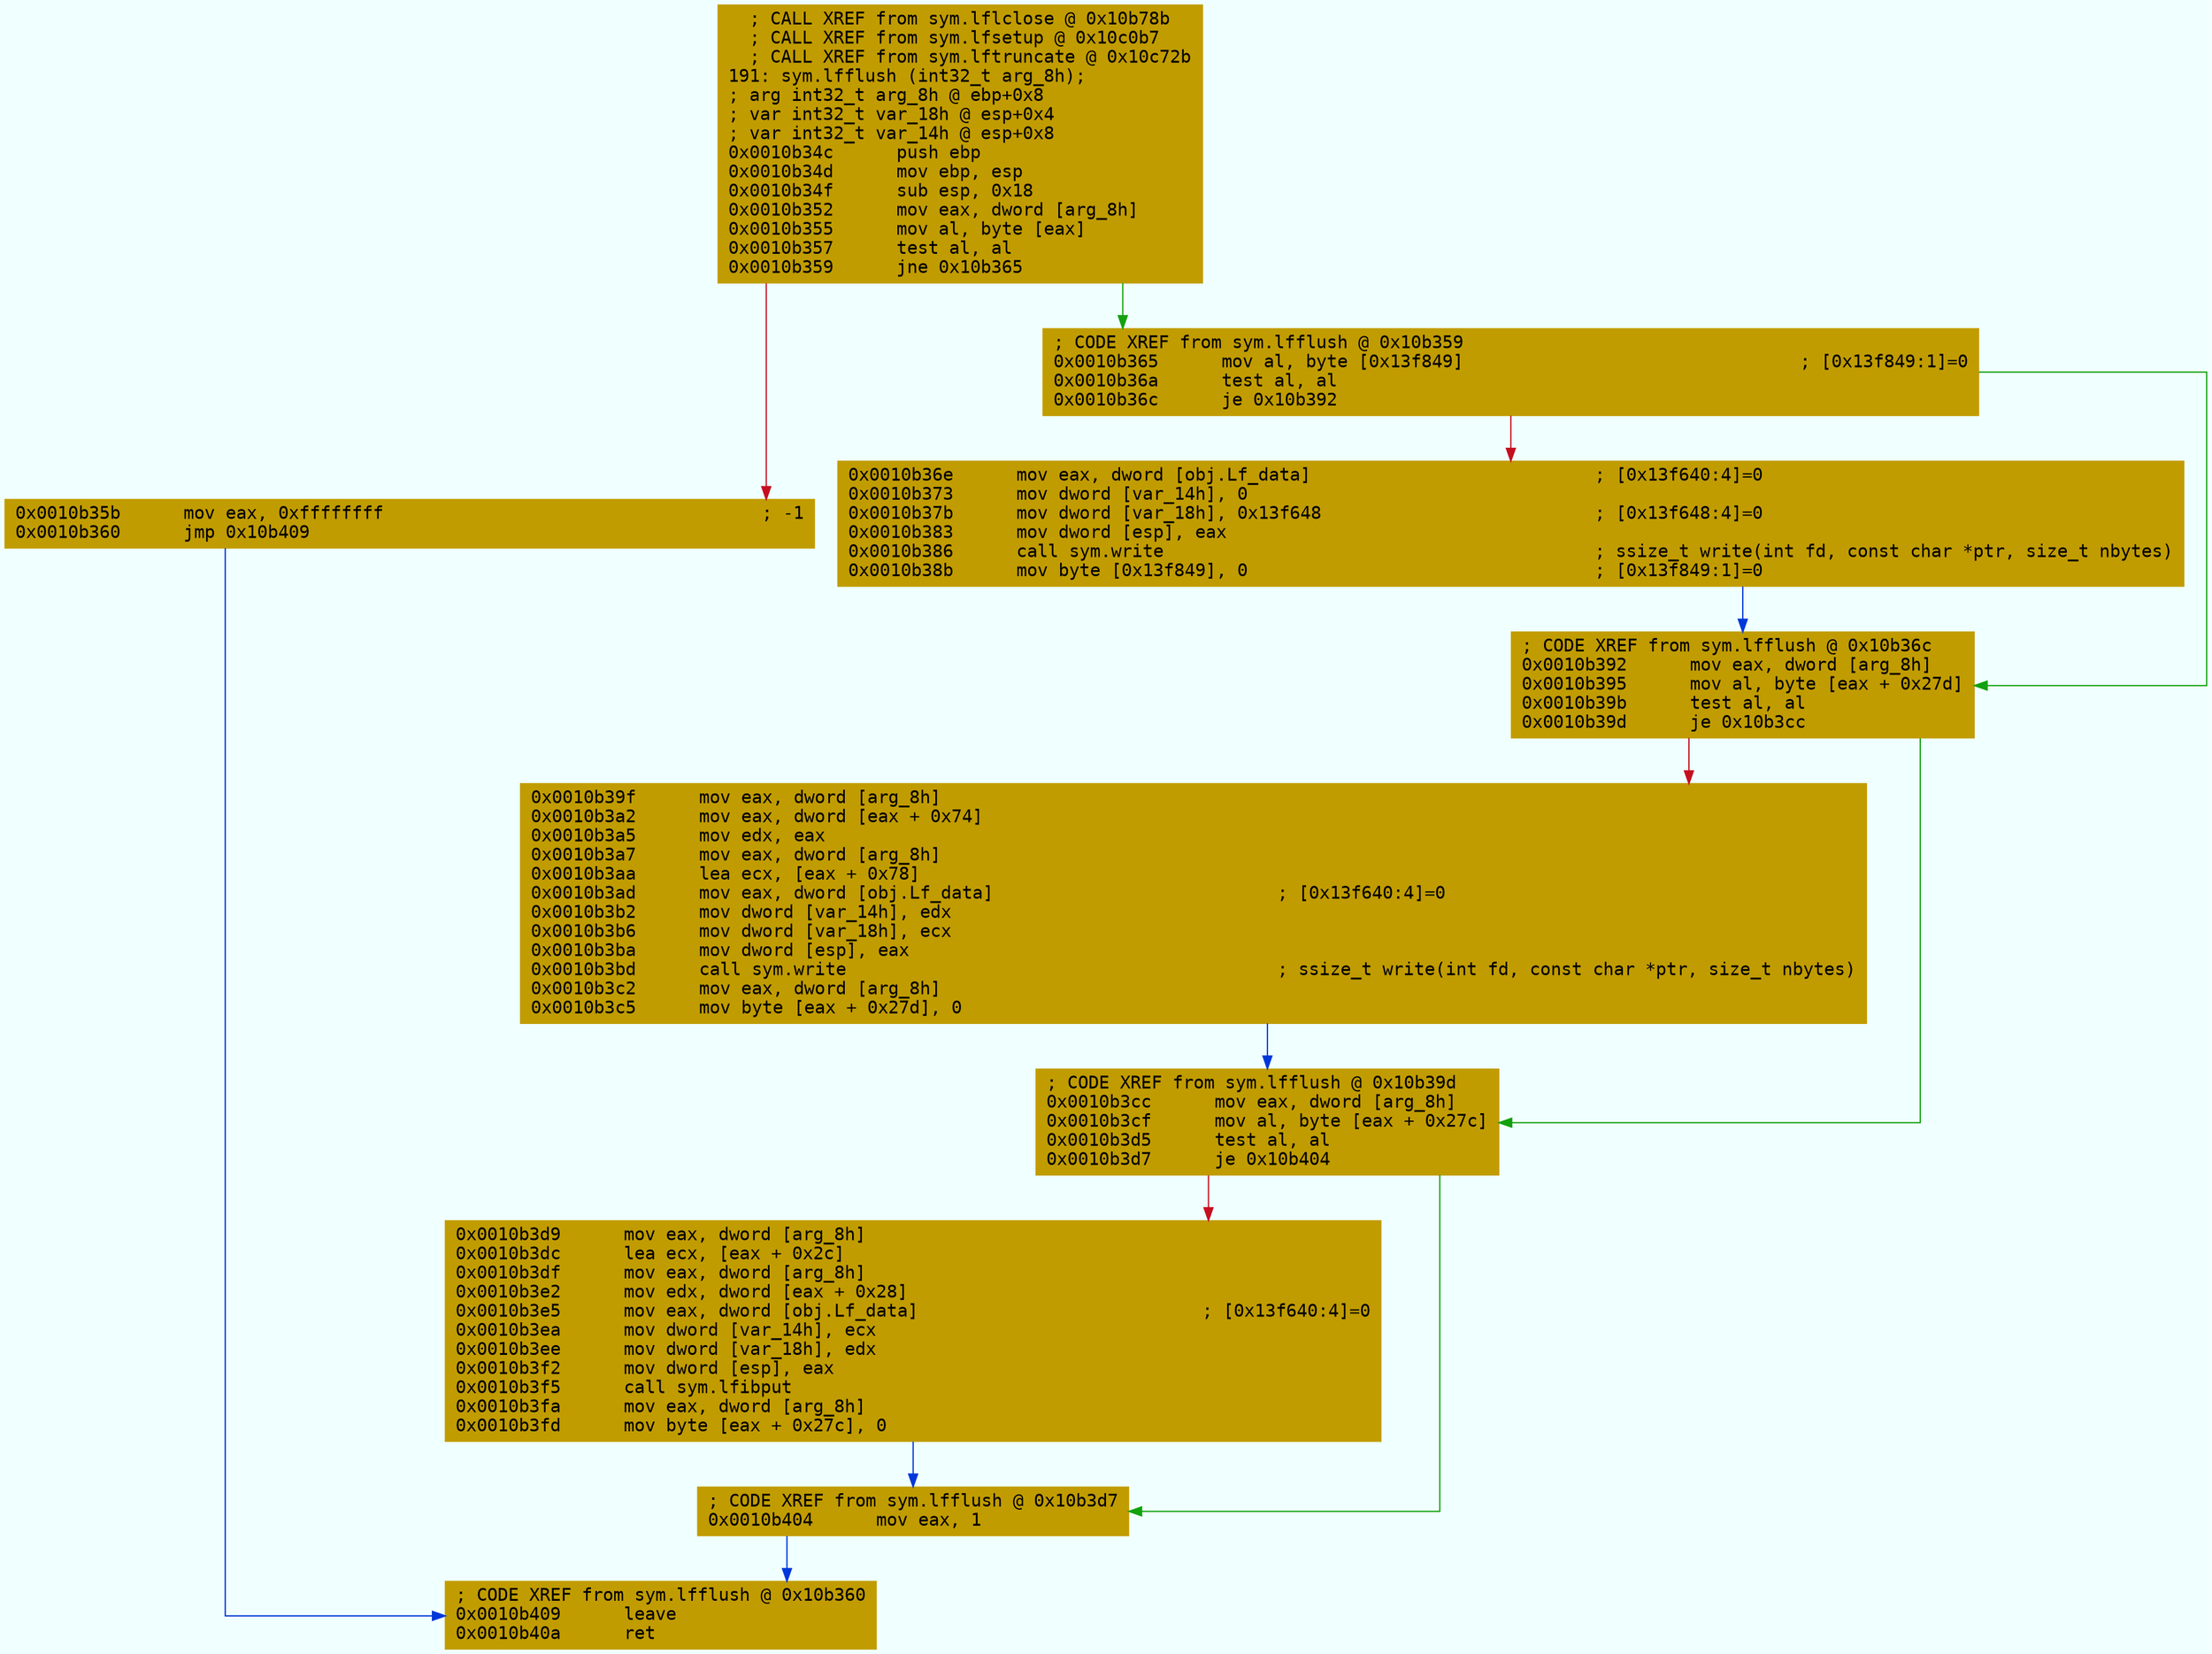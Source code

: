 digraph code {
	graph [bgcolor=azure fontsize=8 fontname="Courier" splines="ortho"];
	node [fillcolor=gray style=filled shape=box];
	edge [arrowhead="normal"];
	"0x0010b34c" [URL="sym.lfflush/0x0010b34c", fillcolor="#c19c00",color="#c19c00", fontname="Courier",label="  ; CALL XREF from sym.lflclose @ 0x10b78b\l  ; CALL XREF from sym.lfsetup @ 0x10c0b7\l  ; CALL XREF from sym.lftruncate @ 0x10c72b\l191: sym.lfflush (int32_t arg_8h);\l; arg int32_t arg_8h @ ebp+0x8\l; var int32_t var_18h @ esp+0x4\l; var int32_t var_14h @ esp+0x8\l0x0010b34c      push ebp\l0x0010b34d      mov ebp, esp\l0x0010b34f      sub esp, 0x18\l0x0010b352      mov eax, dword [arg_8h]\l0x0010b355      mov al, byte [eax]\l0x0010b357      test al, al\l0x0010b359      jne 0x10b365\l"]
	"0x0010b35b" [URL="sym.lfflush/0x0010b35b", fillcolor="#c19c00",color="#c19c00", fontname="Courier",label="0x0010b35b      mov eax, 0xffffffff                                    ; -1\l0x0010b360      jmp 0x10b409\l"]
	"0x0010b365" [URL="sym.lfflush/0x0010b365", fillcolor="#c19c00",color="#c19c00", fontname="Courier",label="; CODE XREF from sym.lfflush @ 0x10b359\l0x0010b365      mov al, byte [0x13f849]                                ; [0x13f849:1]=0\l0x0010b36a      test al, al\l0x0010b36c      je 0x10b392\l"]
	"0x0010b36e" [URL="sym.lfflush/0x0010b36e", fillcolor="#c19c00",color="#c19c00", fontname="Courier",label="0x0010b36e      mov eax, dword [obj.Lf_data]                           ; [0x13f640:4]=0\l0x0010b373      mov dword [var_14h], 0\l0x0010b37b      mov dword [var_18h], 0x13f648                          ; [0x13f648:4]=0\l0x0010b383      mov dword [esp], eax\l0x0010b386      call sym.write                                         ; ssize_t write(int fd, const char *ptr, size_t nbytes)\l0x0010b38b      mov byte [0x13f849], 0                                 ; [0x13f849:1]=0\l"]
	"0x0010b392" [URL="sym.lfflush/0x0010b392", fillcolor="#c19c00",color="#c19c00", fontname="Courier",label="; CODE XREF from sym.lfflush @ 0x10b36c\l0x0010b392      mov eax, dword [arg_8h]\l0x0010b395      mov al, byte [eax + 0x27d]\l0x0010b39b      test al, al\l0x0010b39d      je 0x10b3cc\l"]
	"0x0010b39f" [URL="sym.lfflush/0x0010b39f", fillcolor="#c19c00",color="#c19c00", fontname="Courier",label="0x0010b39f      mov eax, dword [arg_8h]\l0x0010b3a2      mov eax, dword [eax + 0x74]\l0x0010b3a5      mov edx, eax\l0x0010b3a7      mov eax, dword [arg_8h]\l0x0010b3aa      lea ecx, [eax + 0x78]\l0x0010b3ad      mov eax, dword [obj.Lf_data]                           ; [0x13f640:4]=0\l0x0010b3b2      mov dword [var_14h], edx\l0x0010b3b6      mov dword [var_18h], ecx\l0x0010b3ba      mov dword [esp], eax\l0x0010b3bd      call sym.write                                         ; ssize_t write(int fd, const char *ptr, size_t nbytes)\l0x0010b3c2      mov eax, dword [arg_8h]\l0x0010b3c5      mov byte [eax + 0x27d], 0\l"]
	"0x0010b3cc" [URL="sym.lfflush/0x0010b3cc", fillcolor="#c19c00",color="#c19c00", fontname="Courier",label="; CODE XREF from sym.lfflush @ 0x10b39d\l0x0010b3cc      mov eax, dword [arg_8h]\l0x0010b3cf      mov al, byte [eax + 0x27c]\l0x0010b3d5      test al, al\l0x0010b3d7      je 0x10b404\l"]
	"0x0010b3d9" [URL="sym.lfflush/0x0010b3d9", fillcolor="#c19c00",color="#c19c00", fontname="Courier",label="0x0010b3d9      mov eax, dword [arg_8h]\l0x0010b3dc      lea ecx, [eax + 0x2c]\l0x0010b3df      mov eax, dword [arg_8h]\l0x0010b3e2      mov edx, dword [eax + 0x28]\l0x0010b3e5      mov eax, dword [obj.Lf_data]                           ; [0x13f640:4]=0\l0x0010b3ea      mov dword [var_14h], ecx\l0x0010b3ee      mov dword [var_18h], edx\l0x0010b3f2      mov dword [esp], eax\l0x0010b3f5      call sym.lfibput\l0x0010b3fa      mov eax, dword [arg_8h]\l0x0010b3fd      mov byte [eax + 0x27c], 0\l"]
	"0x0010b404" [URL="sym.lfflush/0x0010b404", fillcolor="#c19c00",color="#c19c00", fontname="Courier",label="; CODE XREF from sym.lfflush @ 0x10b3d7\l0x0010b404      mov eax, 1\l"]
	"0x0010b409" [URL="sym.lfflush/0x0010b409", fillcolor="#c19c00",color="#c19c00", fontname="Courier",label="; CODE XREF from sym.lfflush @ 0x10b360\l0x0010b409      leave\l0x0010b40a      ret\l"]
        "0x0010b34c" -> "0x0010b365" [color="#13a10e"];
        "0x0010b34c" -> "0x0010b35b" [color="#c50f1f"];
        "0x0010b35b" -> "0x0010b409" [color="#0037da"];
        "0x0010b365" -> "0x0010b392" [color="#13a10e"];
        "0x0010b365" -> "0x0010b36e" [color="#c50f1f"];
        "0x0010b36e" -> "0x0010b392" [color="#0037da"];
        "0x0010b392" -> "0x0010b3cc" [color="#13a10e"];
        "0x0010b392" -> "0x0010b39f" [color="#c50f1f"];
        "0x0010b39f" -> "0x0010b3cc" [color="#0037da"];
        "0x0010b3cc" -> "0x0010b404" [color="#13a10e"];
        "0x0010b3cc" -> "0x0010b3d9" [color="#c50f1f"];
        "0x0010b3d9" -> "0x0010b404" [color="#0037da"];
        "0x0010b404" -> "0x0010b409" [color="#0037da"];
}
